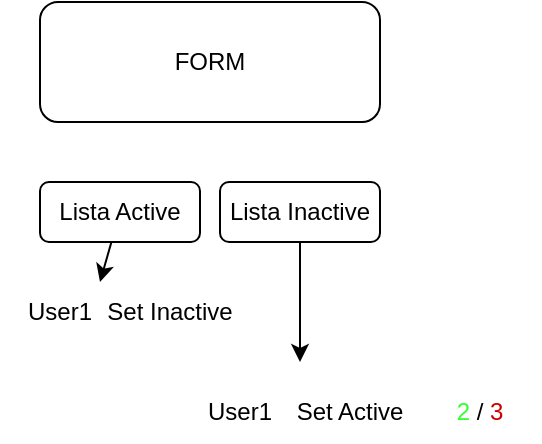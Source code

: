 <mxfile>
    <diagram id="-irnwhWDZmul2dXn36z1" name="Page-1">
        <mxGraphModel dx="589" dy="374" grid="1" gridSize="10" guides="1" tooltips="1" connect="1" arrows="1" fold="1" page="1" pageScale="1" pageWidth="850" pageHeight="1100" math="0" shadow="0">
            <root>
                <mxCell id="0"/>
                <mxCell id="1" parent="0"/>
                <mxCell id="2" value="FORM" style="rounded=1;whiteSpace=wrap;html=1;" vertex="1" parent="1">
                    <mxGeometry x="20" y="20" width="170" height="60" as="geometry"/>
                </mxCell>
                <mxCell id="8" value="" style="edgeStyle=none;html=1;entryX=0;entryY=0;entryDx=0;entryDy=0;" edge="1" parent="1" source="3" target="6">
                    <mxGeometry relative="1" as="geometry"/>
                </mxCell>
                <mxCell id="3" value="Lista Active" style="rounded=1;whiteSpace=wrap;html=1;" vertex="1" parent="1">
                    <mxGeometry x="20" y="110" width="80" height="30" as="geometry"/>
                </mxCell>
                <mxCell id="12" style="edgeStyle=none;html=1;exitX=0.5;exitY=1;exitDx=0;exitDy=0;" edge="1" parent="1" source="4">
                    <mxGeometry relative="1" as="geometry">
                        <mxPoint x="150" y="200" as="targetPoint"/>
                    </mxGeometry>
                </mxCell>
                <mxCell id="4" value="Lista Inactive" style="rounded=1;whiteSpace=wrap;html=1;" vertex="1" parent="1">
                    <mxGeometry x="110" y="110" width="80" height="30" as="geometry"/>
                </mxCell>
                <mxCell id="5" value="User1" style="text;html=1;strokeColor=none;fillColor=none;align=center;verticalAlign=middle;whiteSpace=wrap;rounded=0;" vertex="1" parent="1">
                    <mxGeometry y="160" width="60" height="30" as="geometry"/>
                </mxCell>
                <mxCell id="6" value="Set Inactive" style="text;html=1;strokeColor=none;fillColor=none;align=center;verticalAlign=middle;whiteSpace=wrap;rounded=0;" vertex="1" parent="1">
                    <mxGeometry x="50" y="160" width="70" height="30" as="geometry"/>
                </mxCell>
                <mxCell id="10" value="User1" style="text;html=1;strokeColor=none;fillColor=none;align=center;verticalAlign=middle;whiteSpace=wrap;rounded=0;" vertex="1" parent="1">
                    <mxGeometry x="90" y="210" width="60" height="30" as="geometry"/>
                </mxCell>
                <mxCell id="11" value="Set Active" style="text;html=1;strokeColor=none;fillColor=none;align=center;verticalAlign=middle;whiteSpace=wrap;rounded=0;" vertex="1" parent="1">
                    <mxGeometry x="140" y="210" width="70" height="30" as="geometry"/>
                </mxCell>
                <mxCell id="13" value="&lt;font color=&quot;#33ff33&quot;&gt;2 &lt;/font&gt;/ &lt;font color=&quot;#cc0000&quot;&gt;3&lt;/font&gt;" style="text;html=1;strokeColor=none;fillColor=none;align=center;verticalAlign=middle;whiteSpace=wrap;rounded=0;" vertex="1" parent="1">
                    <mxGeometry x="210" y="210" width="60" height="30" as="geometry"/>
                </mxCell>
            </root>
        </mxGraphModel>
    </diagram>
</mxfile>
